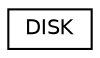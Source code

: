 digraph "Graphical Class Hierarchy"
{
  edge [fontname="Helvetica",fontsize="10",labelfontname="Helvetica",labelfontsize="10"];
  node [fontname="Helvetica",fontsize="10",shape=record];
  rankdir="LR";
  Node1 [label="DISK",height=0.2,width=0.4,color="black", fillcolor="white", style="filled",URL="$struct_d_i_s_k.html"];
}
